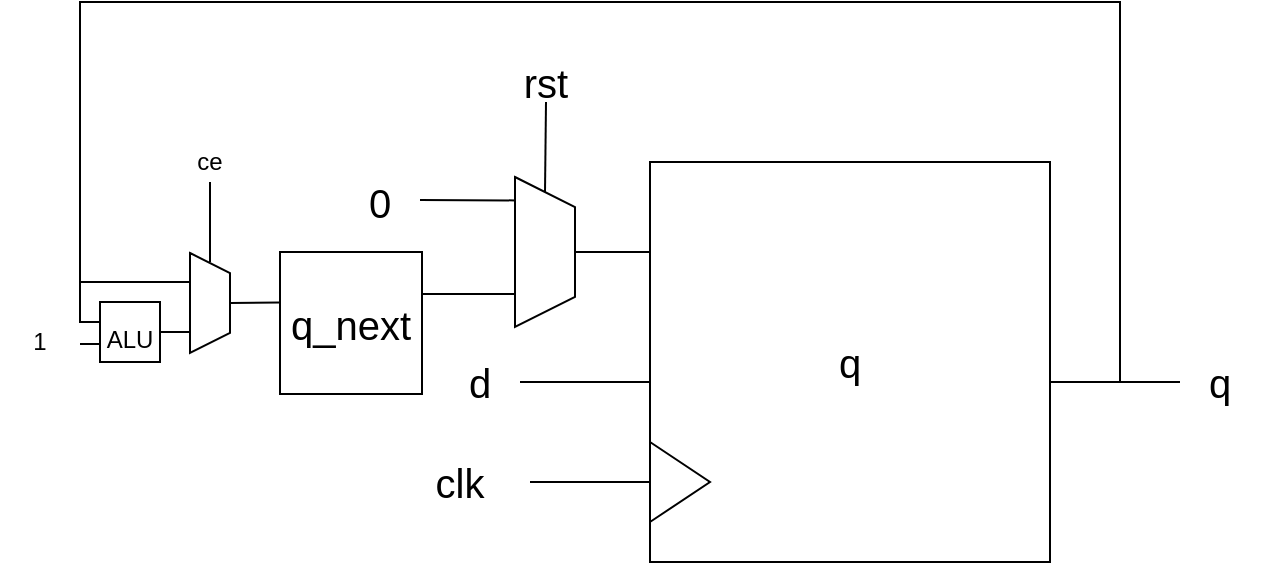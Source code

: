 <mxfile version="10.6.3" type="device"><diagram id="BGyOP1RSqSPpNh-_W2dM" name="第 1 页"><mxGraphModel dx="481" dy="301" grid="1" gridSize="10" guides="1" tooltips="1" connect="1" arrows="1" fold="1" page="1" pageScale="1" pageWidth="827" pageHeight="1169" math="0" shadow="0"><root><mxCell id="0"/><mxCell id="1" parent="0"/><mxCell id="AycF5RIAWsX5oj5wUqTu-1" value="q" style="whiteSpace=wrap;html=1;aspect=fixed;fontSize=20;" vertex="1" parent="1"><mxGeometry x="345" y="330" width="200" height="200" as="geometry"/></mxCell><mxCell id="AycF5RIAWsX5oj5wUqTu-2" value="q_next" style="whiteSpace=wrap;html=1;aspect=fixed;fontSize=20;" vertex="1" parent="1"><mxGeometry x="160" y="375" width="71" height="71" as="geometry"/></mxCell><mxCell id="AycF5RIAWsX5oj5wUqTu-3" value="" style="shape=trapezoid;perimeter=trapezoidPerimeter;whiteSpace=wrap;html=1;rotation=90;" vertex="1" parent="1"><mxGeometry x="255" y="360" width="75" height="30" as="geometry"/></mxCell><mxCell id="AycF5RIAWsX5oj5wUqTu-4" value="" style="triangle;whiteSpace=wrap;html=1;" vertex="1" parent="1"><mxGeometry x="345" y="470" width="30" height="40" as="geometry"/></mxCell><mxCell id="AycF5RIAWsX5oj5wUqTu-5" value="" style="endArrow=none;html=1;" edge="1" parent="1"><mxGeometry width="50" height="50" relative="1" as="geometry"><mxPoint x="285" y="490" as="sourcePoint"/><mxPoint x="345" y="490" as="targetPoint"/><Array as="points"><mxPoint x="325" y="490"/></Array></mxGeometry></mxCell><mxCell id="AycF5RIAWsX5oj5wUqTu-6" value="" style="endArrow=none;html=1;exitX=0.5;exitY=0;exitDx=0;exitDy=0;" edge="1" parent="1" source="AycF5RIAWsX5oj5wUqTu-3"><mxGeometry width="50" height="50" relative="1" as="geometry"><mxPoint x="305" y="375" as="sourcePoint"/><mxPoint x="345" y="375" as="targetPoint"/><Array as="points"><mxPoint x="325" y="375"/></Array></mxGeometry></mxCell><mxCell id="AycF5RIAWsX5oj5wUqTu-7" value="clk" style="text;html=1;strokeColor=none;fillColor=none;align=center;verticalAlign=middle;whiteSpace=wrap;rounded=0;fontSize=20;" vertex="1" parent="1"><mxGeometry x="230" y="480" width="40" height="20" as="geometry"/></mxCell><mxCell id="AycF5RIAWsX5oj5wUqTu-8" value="" style="endArrow=none;html=1;exitX=0;exitY=0.5;exitDx=0;exitDy=0;" edge="1" parent="1" source="AycF5RIAWsX5oj5wUqTu-3"><mxGeometry width="50" height="50" relative="1" as="geometry"><mxPoint x="293" y="340" as="sourcePoint"/><mxPoint x="293" y="300" as="targetPoint"/></mxGeometry></mxCell><mxCell id="AycF5RIAWsX5oj5wUqTu-10" value="" style="endArrow=none;html=1;" edge="1" parent="1"><mxGeometry width="50" height="50" relative="1" as="geometry"><mxPoint x="231" y="396" as="sourcePoint"/><mxPoint x="277" y="396" as="targetPoint"/></mxGeometry></mxCell><mxCell id="AycF5RIAWsX5oj5wUqTu-11" value="" style="endArrow=none;html=1;" edge="1" parent="1" target="AycF5RIAWsX5oj5wUqTu-12"><mxGeometry width="50" height="50" relative="1" as="geometry"><mxPoint x="125" y="380" as="sourcePoint"/><mxPoint x="125" y="330" as="targetPoint"/></mxGeometry></mxCell><mxCell id="AycF5RIAWsX5oj5wUqTu-12" value="ce" style="text;html=1;strokeColor=none;fillColor=none;align=center;verticalAlign=middle;whiteSpace=wrap;rounded=0;" vertex="1" parent="1"><mxGeometry x="105" y="320" width="40" height="20" as="geometry"/></mxCell><mxCell id="AycF5RIAWsX5oj5wUqTu-13" value="" style="endArrow=none;html=1;" edge="1" parent="1"><mxGeometry width="50" height="50" relative="1" as="geometry"><mxPoint x="280" y="440" as="sourcePoint"/><mxPoint x="345" y="440" as="targetPoint"/></mxGeometry></mxCell><mxCell id="AycF5RIAWsX5oj5wUqTu-14" value="d" style="text;html=1;strokeColor=none;fillColor=none;align=center;verticalAlign=middle;whiteSpace=wrap;rounded=0;fontSize=20;" vertex="1" parent="1"><mxGeometry x="240" y="430" width="40" height="20" as="geometry"/></mxCell><mxCell id="AycF5RIAWsX5oj5wUqTu-15" value="" style="endArrow=none;html=1;entryX=0.156;entryY=0.987;entryDx=0;entryDy=0;entryPerimeter=0;" edge="1" parent="1" target="AycF5RIAWsX5oj5wUqTu-3"><mxGeometry width="50" height="50" relative="1" as="geometry"><mxPoint x="230" y="349" as="sourcePoint"/><mxPoint x="276" y="350" as="targetPoint"/></mxGeometry></mxCell><mxCell id="AycF5RIAWsX5oj5wUqTu-16" value="rst" style="text;html=1;strokeColor=none;fillColor=none;align=center;verticalAlign=middle;whiteSpace=wrap;rounded=0;fontSize=20;" vertex="1" parent="1"><mxGeometry x="272.5" y="280" width="40" height="20" as="geometry"/></mxCell><mxCell id="AycF5RIAWsX5oj5wUqTu-17" value="0" style="text;html=1;strokeColor=none;fillColor=none;align=center;verticalAlign=middle;whiteSpace=wrap;rounded=0;fontSize=20;" vertex="1" parent="1"><mxGeometry x="190" y="340" width="40" height="20" as="geometry"/></mxCell><mxCell id="AycF5RIAWsX5oj5wUqTu-18" value="" style="endArrow=none;html=1;" edge="1" parent="1" target="AycF5RIAWsX5oj5wUqTu-19"><mxGeometry width="50" height="50" relative="1" as="geometry"><mxPoint x="545" y="440" as="sourcePoint"/><mxPoint x="595" y="440" as="targetPoint"/></mxGeometry></mxCell><mxCell id="AycF5RIAWsX5oj5wUqTu-19" value="q" style="text;html=1;strokeColor=none;fillColor=none;align=center;verticalAlign=middle;whiteSpace=wrap;rounded=0;fontSize=20;" vertex="1" parent="1"><mxGeometry x="610" y="430" width="40" height="20" as="geometry"/></mxCell><mxCell id="AycF5RIAWsX5oj5wUqTu-20" value="" style="endArrow=none;html=1;fontSize=20;rounded=0;" edge="1" parent="1"><mxGeometry width="50" height="50" relative="1" as="geometry"><mxPoint x="580" y="440" as="sourcePoint"/><mxPoint x="120" y="390" as="targetPoint"/><Array as="points"><mxPoint x="580" y="250"/><mxPoint x="60" y="250"/><mxPoint x="60" y="390"/></Array></mxGeometry></mxCell><mxCell id="AycF5RIAWsX5oj5wUqTu-21" value="" style="shape=trapezoid;perimeter=trapezoidPerimeter;whiteSpace=wrap;html=1;rotation=90;" vertex="1" parent="1"><mxGeometry x="100" y="390.5" width="50" height="20" as="geometry"/></mxCell><mxCell id="AycF5RIAWsX5oj5wUqTu-25" value="" style="endArrow=none;html=1;fontSize=20;entryX=-0.003;entryY=0.355;entryDx=0;entryDy=0;entryPerimeter=0;" edge="1" parent="1" target="AycF5RIAWsX5oj5wUqTu-2"><mxGeometry width="50" height="50" relative="1" as="geometry"><mxPoint x="135" y="400.5" as="sourcePoint"/><mxPoint x="185" y="350.5" as="targetPoint"/></mxGeometry></mxCell><mxCell id="AycF5RIAWsX5oj5wUqTu-27" value="&lt;font style=&quot;font-size: 12px&quot;&gt;ALU&lt;/font&gt;" style="whiteSpace=wrap;html=1;aspect=fixed;fontSize=20;" vertex="1" parent="1"><mxGeometry x="70" y="400" width="30" height="30" as="geometry"/></mxCell><mxCell id="AycF5RIAWsX5oj5wUqTu-28" value="" style="endArrow=none;html=1;fontSize=20;exitX=-0.006;exitY=0.332;exitDx=0;exitDy=0;exitPerimeter=0;rounded=0;" edge="1" parent="1" source="AycF5RIAWsX5oj5wUqTu-27"><mxGeometry width="50" height="50" relative="1" as="geometry"><mxPoint x="10" y="440" as="sourcePoint"/><mxPoint x="60" y="390" as="targetPoint"/><Array as="points"><mxPoint x="60" y="410"/></Array></mxGeometry></mxCell><mxCell id="AycF5RIAWsX5oj5wUqTu-29" value="" style="endArrow=none;html=1;fontSize=20;" edge="1" parent="1"><mxGeometry width="50" height="50" relative="1" as="geometry"><mxPoint x="60" y="421" as="sourcePoint"/><mxPoint x="70" y="421" as="targetPoint"/></mxGeometry></mxCell><mxCell id="AycF5RIAWsX5oj5wUqTu-30" value="1" style="text;html=1;strokeColor=none;fillColor=none;align=center;verticalAlign=middle;whiteSpace=wrap;rounded=0;fontSize=12;" vertex="1" parent="1"><mxGeometry x="20" y="410" width="40" height="20" as="geometry"/></mxCell><mxCell id="AycF5RIAWsX5oj5wUqTu-31" value="" style="endArrow=none;html=1;fontSize=12;exitX=1;exitY=0.5;exitDx=0;exitDy=0;" edge="1" parent="1" source="AycF5RIAWsX5oj5wUqTu-27"><mxGeometry width="50" height="50" relative="1" as="geometry"><mxPoint x="65" y="465" as="sourcePoint"/><mxPoint x="115" y="415" as="targetPoint"/></mxGeometry></mxCell></root></mxGraphModel></diagram></mxfile>
